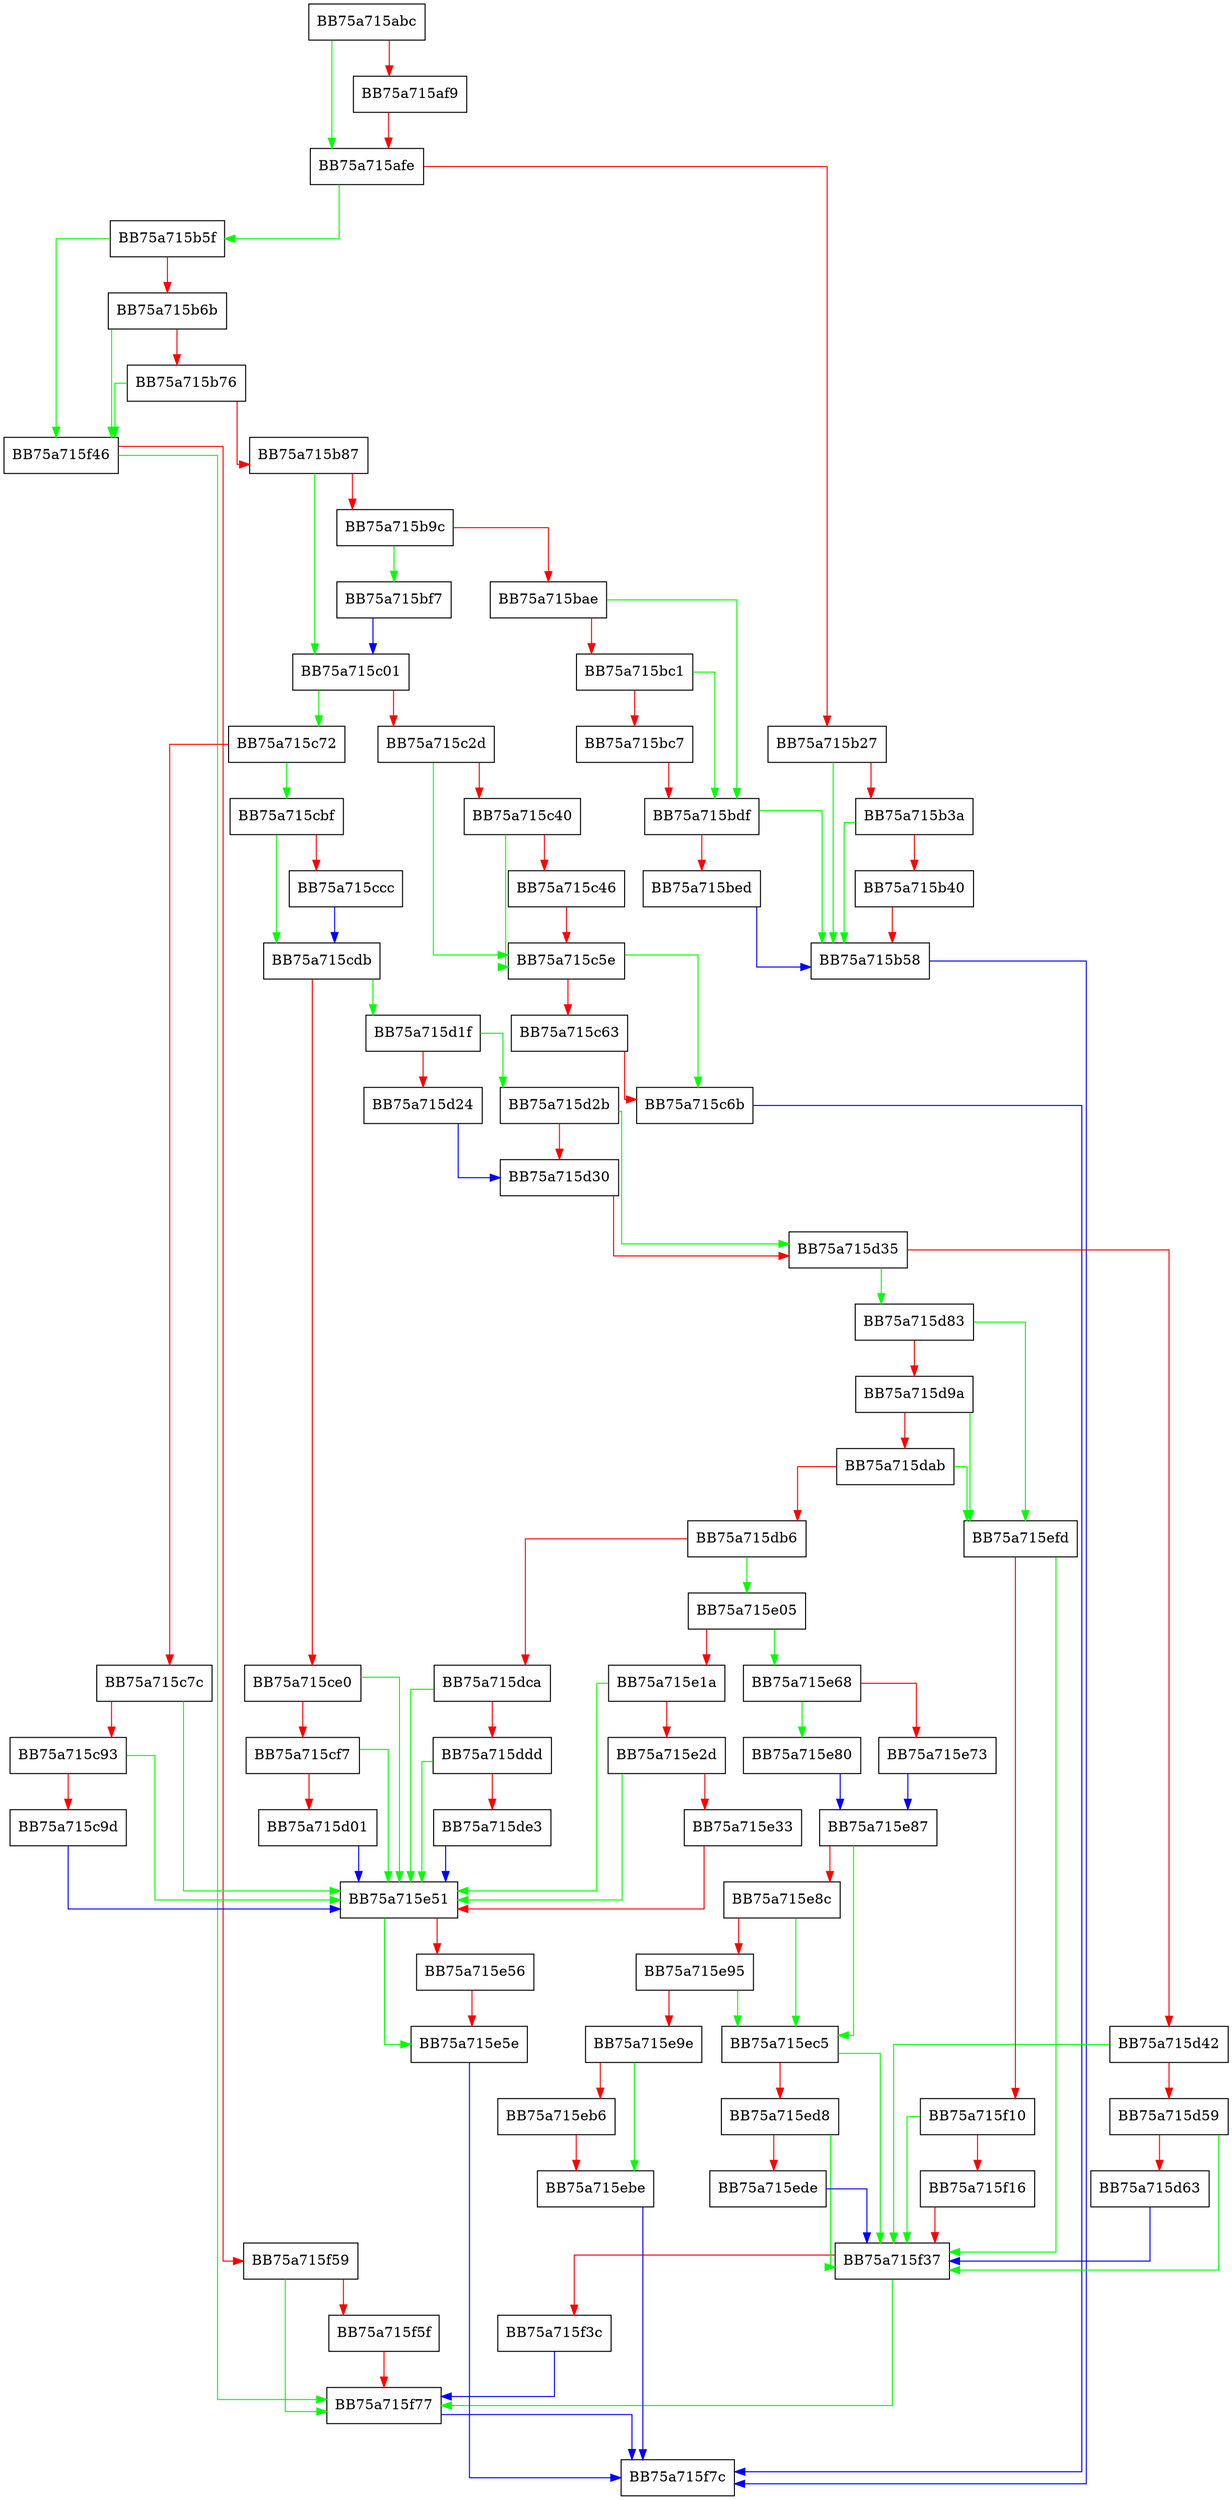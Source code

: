 digraph ReadNtfsBootInfo {
  node [shape="box"];
  graph [splines=ortho];
  BB75a715abc -> BB75a715afe [color="green"];
  BB75a715abc -> BB75a715af9 [color="red"];
  BB75a715af9 -> BB75a715afe [color="red"];
  BB75a715afe -> BB75a715b5f [color="green"];
  BB75a715afe -> BB75a715b27 [color="red"];
  BB75a715b27 -> BB75a715b58 [color="green"];
  BB75a715b27 -> BB75a715b3a [color="red"];
  BB75a715b3a -> BB75a715b58 [color="green"];
  BB75a715b3a -> BB75a715b40 [color="red"];
  BB75a715b40 -> BB75a715b58 [color="red"];
  BB75a715b58 -> BB75a715f7c [color="blue"];
  BB75a715b5f -> BB75a715f46 [color="green"];
  BB75a715b5f -> BB75a715b6b [color="red"];
  BB75a715b6b -> BB75a715f46 [color="green"];
  BB75a715b6b -> BB75a715b76 [color="red"];
  BB75a715b76 -> BB75a715f46 [color="green"];
  BB75a715b76 -> BB75a715b87 [color="red"];
  BB75a715b87 -> BB75a715c01 [color="green"];
  BB75a715b87 -> BB75a715b9c [color="red"];
  BB75a715b9c -> BB75a715bf7 [color="green"];
  BB75a715b9c -> BB75a715bae [color="red"];
  BB75a715bae -> BB75a715bdf [color="green"];
  BB75a715bae -> BB75a715bc1 [color="red"];
  BB75a715bc1 -> BB75a715bdf [color="green"];
  BB75a715bc1 -> BB75a715bc7 [color="red"];
  BB75a715bc7 -> BB75a715bdf [color="red"];
  BB75a715bdf -> BB75a715b58 [color="green"];
  BB75a715bdf -> BB75a715bed [color="red"];
  BB75a715bed -> BB75a715b58 [color="blue"];
  BB75a715bf7 -> BB75a715c01 [color="blue"];
  BB75a715c01 -> BB75a715c72 [color="green"];
  BB75a715c01 -> BB75a715c2d [color="red"];
  BB75a715c2d -> BB75a715c5e [color="green"];
  BB75a715c2d -> BB75a715c40 [color="red"];
  BB75a715c40 -> BB75a715c5e [color="green"];
  BB75a715c40 -> BB75a715c46 [color="red"];
  BB75a715c46 -> BB75a715c5e [color="red"];
  BB75a715c5e -> BB75a715c6b [color="green"];
  BB75a715c5e -> BB75a715c63 [color="red"];
  BB75a715c63 -> BB75a715c6b [color="red"];
  BB75a715c6b -> BB75a715f7c [color="blue"];
  BB75a715c72 -> BB75a715cbf [color="green"];
  BB75a715c72 -> BB75a715c7c [color="red"];
  BB75a715c7c -> BB75a715e51 [color="green"];
  BB75a715c7c -> BB75a715c93 [color="red"];
  BB75a715c93 -> BB75a715e51 [color="green"];
  BB75a715c93 -> BB75a715c9d [color="red"];
  BB75a715c9d -> BB75a715e51 [color="blue"];
  BB75a715cbf -> BB75a715cdb [color="green"];
  BB75a715cbf -> BB75a715ccc [color="red"];
  BB75a715ccc -> BB75a715cdb [color="blue"];
  BB75a715cdb -> BB75a715d1f [color="green"];
  BB75a715cdb -> BB75a715ce0 [color="red"];
  BB75a715ce0 -> BB75a715e51 [color="green"];
  BB75a715ce0 -> BB75a715cf7 [color="red"];
  BB75a715cf7 -> BB75a715e51 [color="green"];
  BB75a715cf7 -> BB75a715d01 [color="red"];
  BB75a715d01 -> BB75a715e51 [color="blue"];
  BB75a715d1f -> BB75a715d2b [color="green"];
  BB75a715d1f -> BB75a715d24 [color="red"];
  BB75a715d24 -> BB75a715d30 [color="blue"];
  BB75a715d2b -> BB75a715d35 [color="green"];
  BB75a715d2b -> BB75a715d30 [color="red"];
  BB75a715d30 -> BB75a715d35 [color="red"];
  BB75a715d35 -> BB75a715d83 [color="green"];
  BB75a715d35 -> BB75a715d42 [color="red"];
  BB75a715d42 -> BB75a715f37 [color="green"];
  BB75a715d42 -> BB75a715d59 [color="red"];
  BB75a715d59 -> BB75a715f37 [color="green"];
  BB75a715d59 -> BB75a715d63 [color="red"];
  BB75a715d63 -> BB75a715f37 [color="blue"];
  BB75a715d83 -> BB75a715efd [color="green"];
  BB75a715d83 -> BB75a715d9a [color="red"];
  BB75a715d9a -> BB75a715efd [color="green"];
  BB75a715d9a -> BB75a715dab [color="red"];
  BB75a715dab -> BB75a715efd [color="green"];
  BB75a715dab -> BB75a715db6 [color="red"];
  BB75a715db6 -> BB75a715e05 [color="green"];
  BB75a715db6 -> BB75a715dca [color="red"];
  BB75a715dca -> BB75a715e51 [color="green"];
  BB75a715dca -> BB75a715ddd [color="red"];
  BB75a715ddd -> BB75a715e51 [color="green"];
  BB75a715ddd -> BB75a715de3 [color="red"];
  BB75a715de3 -> BB75a715e51 [color="blue"];
  BB75a715e05 -> BB75a715e68 [color="green"];
  BB75a715e05 -> BB75a715e1a [color="red"];
  BB75a715e1a -> BB75a715e51 [color="green"];
  BB75a715e1a -> BB75a715e2d [color="red"];
  BB75a715e2d -> BB75a715e51 [color="green"];
  BB75a715e2d -> BB75a715e33 [color="red"];
  BB75a715e33 -> BB75a715e51 [color="red"];
  BB75a715e51 -> BB75a715e5e [color="green"];
  BB75a715e51 -> BB75a715e56 [color="red"];
  BB75a715e56 -> BB75a715e5e [color="red"];
  BB75a715e5e -> BB75a715f7c [color="blue"];
  BB75a715e68 -> BB75a715e80 [color="green"];
  BB75a715e68 -> BB75a715e73 [color="red"];
  BB75a715e73 -> BB75a715e87 [color="blue"];
  BB75a715e80 -> BB75a715e87 [color="blue"];
  BB75a715e87 -> BB75a715ec5 [color="green"];
  BB75a715e87 -> BB75a715e8c [color="red"];
  BB75a715e8c -> BB75a715ec5 [color="green"];
  BB75a715e8c -> BB75a715e95 [color="red"];
  BB75a715e95 -> BB75a715ec5 [color="green"];
  BB75a715e95 -> BB75a715e9e [color="red"];
  BB75a715e9e -> BB75a715ebe [color="green"];
  BB75a715e9e -> BB75a715eb6 [color="red"];
  BB75a715eb6 -> BB75a715ebe [color="red"];
  BB75a715ebe -> BB75a715f7c [color="blue"];
  BB75a715ec5 -> BB75a715f37 [color="green"];
  BB75a715ec5 -> BB75a715ed8 [color="red"];
  BB75a715ed8 -> BB75a715f37 [color="green"];
  BB75a715ed8 -> BB75a715ede [color="red"];
  BB75a715ede -> BB75a715f37 [color="blue"];
  BB75a715efd -> BB75a715f37 [color="green"];
  BB75a715efd -> BB75a715f10 [color="red"];
  BB75a715f10 -> BB75a715f37 [color="green"];
  BB75a715f10 -> BB75a715f16 [color="red"];
  BB75a715f16 -> BB75a715f37 [color="red"];
  BB75a715f37 -> BB75a715f77 [color="green"];
  BB75a715f37 -> BB75a715f3c [color="red"];
  BB75a715f3c -> BB75a715f77 [color="blue"];
  BB75a715f46 -> BB75a715f77 [color="green"];
  BB75a715f46 -> BB75a715f59 [color="red"];
  BB75a715f59 -> BB75a715f77 [color="green"];
  BB75a715f59 -> BB75a715f5f [color="red"];
  BB75a715f5f -> BB75a715f77 [color="red"];
  BB75a715f77 -> BB75a715f7c [color="blue"];
}